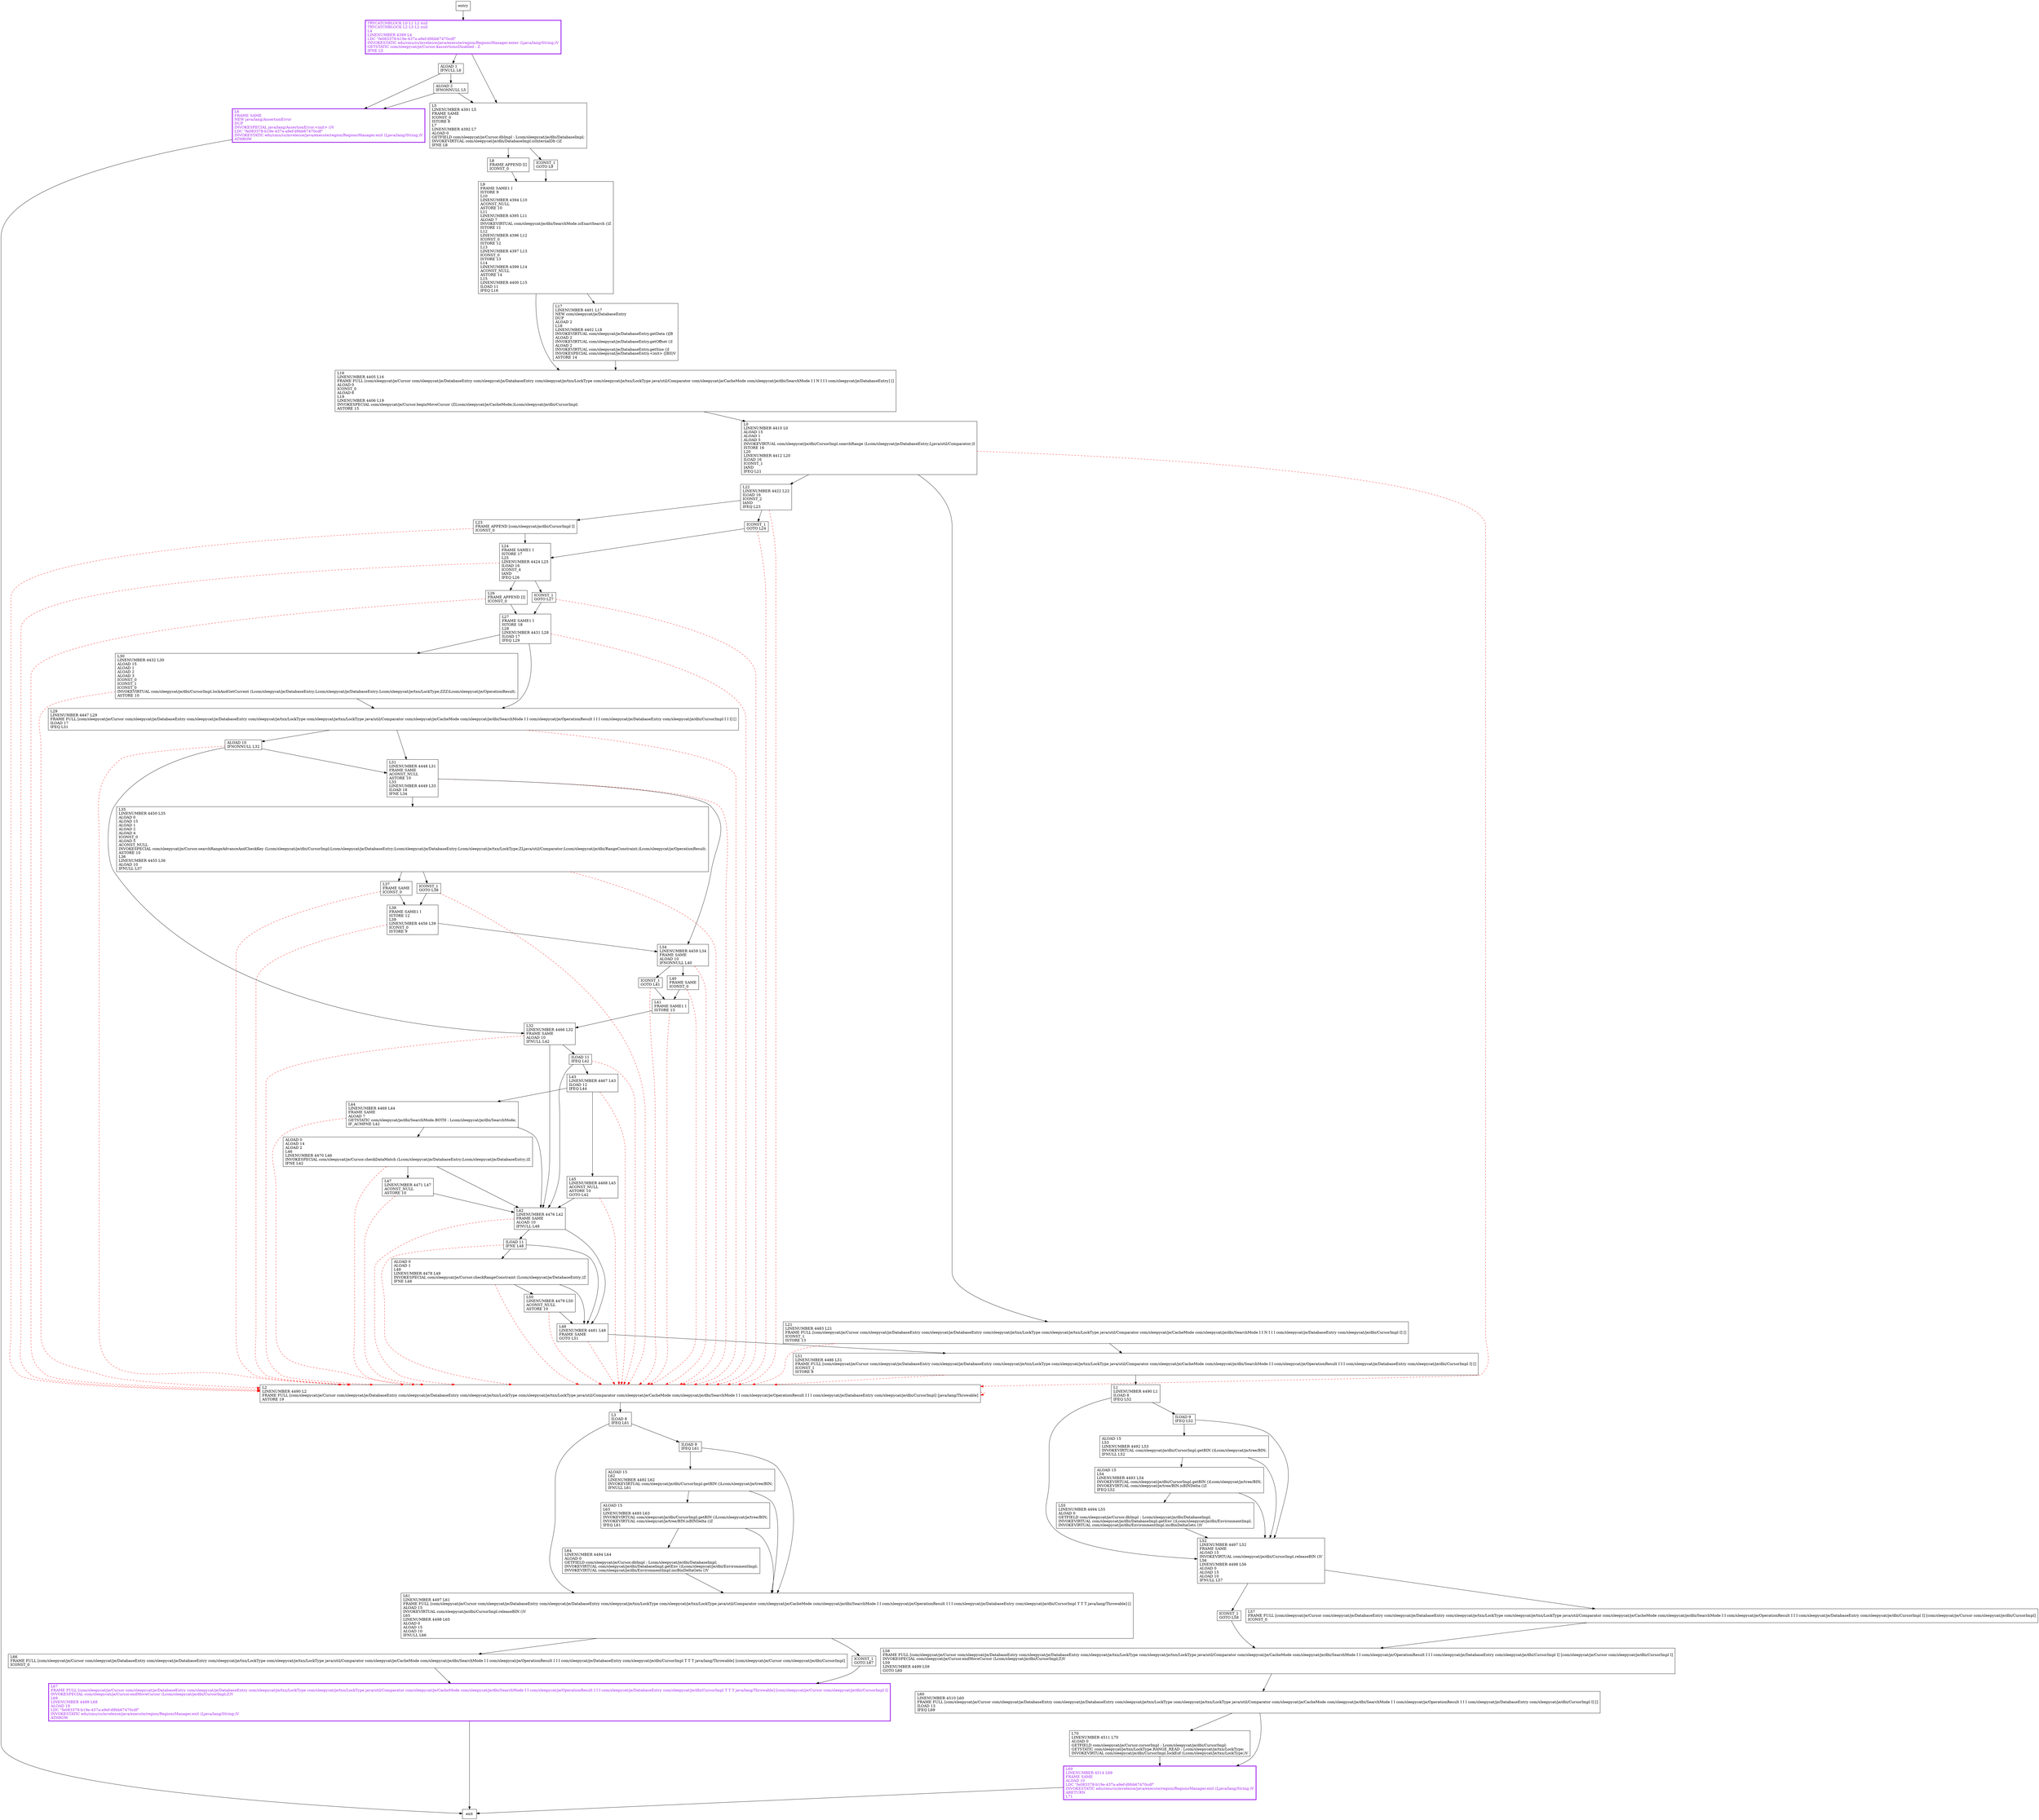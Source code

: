 digraph searchRangeSerializable {
node [shape=record];
405240826 [label="ALOAD 0\lALOAD 14\lALOAD 2\lL46\lLINENUMBER 4470 L46\lINVOKESPECIAL com/sleepycat/je/Cursor.checkDataMatch (Lcom/sleepycat/je/DatabaseEntry;Lcom/sleepycat/je/DatabaseEntry;)Z\lIFNE L42\l"];
809218671 [label="L9\lFRAME SAME1 I\lISTORE 9\lL10\lLINENUMBER 4394 L10\lACONST_NULL\lASTORE 10\lL11\lLINENUMBER 4395 L11\lALOAD 7\lINVOKEVIRTUAL com/sleepycat/je/dbi/SearchMode.isExactSearch ()Z\lISTORE 11\lL12\lLINENUMBER 4396 L12\lICONST_0\lISTORE 12\lL13\lLINENUMBER 4397 L13\lICONST_0\lISTORE 13\lL14\lLINENUMBER 4399 L14\lACONST_NULL\lASTORE 14\lL15\lLINENUMBER 4400 L15\lILOAD 11\lIFEQ L16\l"];
1057878957 [label="L60\lLINENUMBER 4510 L60\lFRAME FULL [com/sleepycat/je/Cursor com/sleepycat/je/DatabaseEntry com/sleepycat/je/DatabaseEntry com/sleepycat/je/txn/LockType com/sleepycat/je/txn/LockType java/util/Comparator com/sleepycat/je/CacheMode com/sleepycat/je/dbi/SearchMode I I com/sleepycat/je/OperationResult I I I com/sleepycat/je/DatabaseEntry com/sleepycat/je/dbi/CursorImpl I] []\lILOAD 13\lIFEQ L69\l"];
872899319 [label="L37\lFRAME SAME\lICONST_0\l"];
1978461333 [label="ALOAD 0\lALOAD 1\lL49\lLINENUMBER 4478 L49\lINVOKESPECIAL com/sleepycat/je/Cursor.checkRangeConstraint (Lcom/sleepycat/je/DatabaseEntry;)Z\lIFNE L48\l"];
1894279550 [label="L55\lLINENUMBER 4494 L55\lALOAD 0\lGETFIELD com/sleepycat/je/Cursor.dbImpl : Lcom/sleepycat/je/dbi/DatabaseImpl;\lINVOKEVIRTUAL com/sleepycat/je/dbi/DatabaseImpl.getEnv ()Lcom/sleepycat/je/dbi/EnvironmentImpl;\lINVOKEVIRTUAL com/sleepycat/je/dbi/EnvironmentImpl.incBinDeltaGets ()V\l"];
2145980988 [label="L32\lLINENUMBER 4466 L32\lFRAME SAME\lALOAD 10\lIFNULL L42\l"];
830634891 [label="L8\lFRAME APPEND [I]\lICONST_0\l"];
2111887721 [label="L0\lLINENUMBER 4410 L0\lALOAD 15\lALOAD 1\lALOAD 5\lINVOKEVIRTUAL com/sleepycat/je/dbi/CursorImpl.searchRange (Lcom/sleepycat/je/DatabaseEntry;Ljava/util/Comparator;)I\lISTORE 16\lL20\lLINENUMBER 4412 L20\lILOAD 16\lICONST_1\lIAND\lIFEQ L21\l"];
915292667 [label="ICONST_1\lGOTO L27\l"];
1366966841 [label="L43\lLINENUMBER 4467 L43\lILOAD 12\lIFEQ L44\l"];
1445396127 [label="L67\lFRAME FULL [com/sleepycat/je/Cursor com/sleepycat/je/DatabaseEntry com/sleepycat/je/DatabaseEntry com/sleepycat/je/txn/LockType com/sleepycat/je/txn/LockType java/util/Comparator com/sleepycat/je/CacheMode com/sleepycat/je/dbi/SearchMode I I com/sleepycat/je/OperationResult I I I com/sleepycat/je/DatabaseEntry com/sleepycat/je/dbi/CursorImpl T T T java/lang/Throwable] [com/sleepycat/je/Cursor com/sleepycat/je/dbi/CursorImpl I]\lINVOKESPECIAL com/sleepycat/je/Cursor.endMoveCursor (Lcom/sleepycat/je/dbi/CursorImpl;Z)V\lL68\lLINENUMBER 4499 L68\lALOAD 19\lLDC \"fe083378-b19e-437a-a9ef-d9bb67470cdf\"\lINVOKESTATIC edu/cmu/cs/mvelezce/java/execute/region/RegionsManager.exit (Ljava/lang/String;)V\lATHROW\l"];
1810196212 [label="L45\lLINENUMBER 4468 L45\lACONST_NULL\lASTORE 10\lGOTO L42\l"];
55111353 [label="ICONST_1\lGOTO L38\l"];
666659529 [label="L23\lFRAME APPEND [com/sleepycat/je/dbi/CursorImpl I]\lICONST_0\l"];
1559948405 [label="ILOAD 9\lIFEQ L52\l"];
93664818 [label="L70\lLINENUMBER 4511 L70\lALOAD 0\lGETFIELD com/sleepycat/je/Cursor.cursorImpl : Lcom/sleepycat/je/dbi/CursorImpl;\lGETSTATIC com/sleepycat/je/txn/LockType.RANGE_READ : Lcom/sleepycat/je/txn/LockType;\lINVOKEVIRTUAL com/sleepycat/je/dbi/CursorImpl.lockEof (Lcom/sleepycat/je/txn/LockType;)V\l"];
776344433 [label="ALOAD 15\lL63\lLINENUMBER 4493 L63\lINVOKEVIRTUAL com/sleepycat/je/dbi/CursorImpl.getBIN ()Lcom/sleepycat/je/tree/BIN;\lINVOKEVIRTUAL com/sleepycat/je/tree/BIN.isBINDelta ()Z\lIFEQ L61\l"];
188315547 [label="L22\lLINENUMBER 4422 L22\lILOAD 16\lICONST_2\lIAND\lIFEQ L23\l"];
2009789945 [label="L3\lILOAD 8\lIFEQ L61\l"];
203278537 [label="L58\lFRAME FULL [com/sleepycat/je/Cursor com/sleepycat/je/DatabaseEntry com/sleepycat/je/DatabaseEntry com/sleepycat/je/txn/LockType com/sleepycat/je/txn/LockType java/util/Comparator com/sleepycat/je/CacheMode com/sleepycat/je/dbi/SearchMode I I com/sleepycat/je/OperationResult I I I com/sleepycat/je/DatabaseEntry com/sleepycat/je/dbi/CursorImpl I] [com/sleepycat/je/Cursor com/sleepycat/je/dbi/CursorImpl I]\lINVOKESPECIAL com/sleepycat/je/Cursor.endMoveCursor (Lcom/sleepycat/je/dbi/CursorImpl;Z)V\lL59\lLINENUMBER 4499 L59\lGOTO L60\l"];
1223012713 [label="L66\lFRAME FULL [com/sleepycat/je/Cursor com/sleepycat/je/DatabaseEntry com/sleepycat/je/DatabaseEntry com/sleepycat/je/txn/LockType com/sleepycat/je/txn/LockType java/util/Comparator com/sleepycat/je/CacheMode com/sleepycat/je/dbi/SearchMode I I com/sleepycat/je/OperationResult I I I com/sleepycat/je/DatabaseEntry com/sleepycat/je/dbi/CursorImpl T T T java/lang/Throwable] [com/sleepycat/je/Cursor com/sleepycat/je/dbi/CursorImpl]\lICONST_0\l"];
1323317624 [label="L52\lLINENUMBER 4497 L52\lFRAME SAME\lALOAD 15\lINVOKEVIRTUAL com/sleepycat/je/dbi/CursorImpl.releaseBIN ()V\lL56\lLINENUMBER 4498 L56\lALOAD 0\lALOAD 15\lALOAD 10\lIFNULL L57\l"];
1599364235 [label="L30\lLINENUMBER 4432 L30\lALOAD 15\lALOAD 1\lALOAD 2\lALOAD 3\lICONST_0\lICONST_1\lICONST_0\lINVOKEVIRTUAL com/sleepycat/je/dbi/CursorImpl.lockAndGetCurrent (Lcom/sleepycat/je/DatabaseEntry;Lcom/sleepycat/je/DatabaseEntry;Lcom/sleepycat/je/txn/LockType;ZZZ)Lcom/sleepycat/je/OperationResult;\lASTORE 10\l"];
246361007 [label="L69\lLINENUMBER 4514 L69\lFRAME SAME\lALOAD 10\lLDC \"fe083378-b19e-437a-a9ef-d9bb67470cdf\"\lINVOKESTATIC edu/cmu/cs/mvelezce/java/execute/region/RegionsManager.exit (Ljava/lang/String;)V\lARETURN\lL71\l"];
482336601 [label="ILOAD 9\lIFEQ L61\l"];
823347150 [label="ALOAD 1\lIFNULL L6\l"];
730624796 [label="L38\lFRAME SAME1 I\lISTORE 12\lL39\lLINENUMBER 4456 L39\lICONST_0\lISTORE 9\l"];
1057799198 [label="ALOAD 15\lL54\lLINENUMBER 4493 L54\lINVOKEVIRTUAL com/sleepycat/je/dbi/CursorImpl.getBIN ()Lcom/sleepycat/je/tree/BIN;\lINVOKEVIRTUAL com/sleepycat/je/tree/BIN.isBINDelta ()Z\lIFEQ L52\l"];
742612478 [label="ICONST_1\lGOTO L41\l"];
2114324359 [label="ALOAD 15\lL62\lLINENUMBER 4492 L62\lINVOKEVIRTUAL com/sleepycat/je/dbi/CursorImpl.getBIN ()Lcom/sleepycat/je/tree/BIN;\lIFNULL L61\l"];
285963812 [label="L61\lLINENUMBER 4497 L61\lFRAME FULL [com/sleepycat/je/Cursor com/sleepycat/je/DatabaseEntry com/sleepycat/je/DatabaseEntry com/sleepycat/je/txn/LockType com/sleepycat/je/txn/LockType java/util/Comparator com/sleepycat/je/CacheMode com/sleepycat/je/dbi/SearchMode I I com/sleepycat/je/OperationResult I I I com/sleepycat/je/DatabaseEntry com/sleepycat/je/dbi/CursorImpl T T T java/lang/Throwable] []\lALOAD 15\lINVOKEVIRTUAL com/sleepycat/je/dbi/CursorImpl.releaseBIN ()V\lL65\lLINENUMBER 4498 L65\lALOAD 0\lALOAD 15\lALOAD 10\lIFNULL L66\l"];
1947001136 [label="L31\lLINENUMBER 4448 L31\lFRAME SAME\lACONST_NULL\lASTORE 10\lL33\lLINENUMBER 4449 L33\lILOAD 18\lIFNE L34\l"];
2111706920 [label="L44\lLINENUMBER 4469 L44\lFRAME SAME\lALOAD 7\lGETSTATIC com/sleepycat/je/dbi/SearchMode.BOTH : Lcom/sleepycat/je/dbi/SearchMode;\lIF_ACMPNE L42\l"];
1446487298 [label="L48\lLINENUMBER 4481 L48\lFRAME SAME\lGOTO L51\l"];
272779081 [label="L16\lLINENUMBER 4405 L16\lFRAME FULL [com/sleepycat/je/Cursor com/sleepycat/je/DatabaseEntry com/sleepycat/je/DatabaseEntry com/sleepycat/je/txn/LockType com/sleepycat/je/txn/LockType java/util/Comparator com/sleepycat/je/CacheMode com/sleepycat/je/dbi/SearchMode I I N I I I com/sleepycat/je/DatabaseEntry] []\lALOAD 0\lICONST_0\lALOAD 6\lL19\lLINENUMBER 4406 L19\lINVOKESPECIAL com/sleepycat/je/Cursor.beginMoveCursor (ZLcom/sleepycat/je/CacheMode;)Lcom/sleepycat/je/dbi/CursorImpl;\lASTORE 15\l"];
551995745 [label="L42\lLINENUMBER 4476 L42\lFRAME SAME\lALOAD 10\lIFNULL L48\l"];
630491005 [label="L51\lLINENUMBER 4486 L51\lFRAME FULL [com/sleepycat/je/Cursor com/sleepycat/je/DatabaseEntry com/sleepycat/je/DatabaseEntry com/sleepycat/je/txn/LockType com/sleepycat/je/txn/LockType java/util/Comparator com/sleepycat/je/CacheMode com/sleepycat/je/dbi/SearchMode I I com/sleepycat/je/OperationResult I I I com/sleepycat/je/DatabaseEntry com/sleepycat/je/dbi/CursorImpl I] []\lICONST_1\lISTORE 8\l"];
1326232382 [label="L6\lFRAME SAME\lNEW java/lang/AssertionError\lDUP\lINVOKESPECIAL java/lang/AssertionError.\<init\> ()V\lLDC \"fe083378-b19e-437a-a9ef-d9bb67470cdf\"\lINVOKESTATIC edu/cmu/cs/mvelezce/java/execute/region/RegionsManager.exit (Ljava/lang/String;)V\lATHROW\l"];
302909076 [label="L50\lLINENUMBER 4479 L50\lACONST_NULL\lASTORE 10\l"];
35956471 [label="ALOAD 10\lIFNONNULL L32\l"];
10819901 [label="L35\lLINENUMBER 4450 L35\lALOAD 0\lALOAD 15\lALOAD 1\lALOAD 2\lALOAD 4\lICONST_0\lALOAD 5\lACONST_NULL\lINVOKESPECIAL com/sleepycat/je/Cursor.searchRangeAdvanceAndCheckKey (Lcom/sleepycat/je/dbi/CursorImpl;Lcom/sleepycat/je/DatabaseEntry;Lcom/sleepycat/je/DatabaseEntry;Lcom/sleepycat/je/txn/LockType;ZLjava/util/Comparator;Lcom/sleepycat/je/dbi/RangeConstraint;)Lcom/sleepycat/je/OperationResult;\lASTORE 10\lL36\lLINENUMBER 4455 L36\lALOAD 10\lIFNULL L37\l"];
101819411 [label="ICONST_1\lGOTO L67\l"];
1875501595 [label="ALOAD 2\lIFNONNULL L5\l"];
851327209 [label="L17\lLINENUMBER 4401 L17\lNEW com/sleepycat/je/DatabaseEntry\lDUP\lALOAD 2\lL18\lLINENUMBER 4402 L18\lINVOKEVIRTUAL com/sleepycat/je/DatabaseEntry.getData ()[B\lALOAD 2\lINVOKEVIRTUAL com/sleepycat/je/DatabaseEntry.getOffset ()I\lALOAD 2\lINVOKEVIRTUAL com/sleepycat/je/DatabaseEntry.getSize ()I\lINVOKESPECIAL com/sleepycat/je/DatabaseEntry.\<init\> ([BII)V\lASTORE 14\l"];
593269688 [label="L40\lFRAME SAME\lICONST_0\l"];
1379202689 [label="TRYCATCHBLOCK L0 L1 L2 null\lTRYCATCHBLOCK L2 L3 L2 null\lL4\lLINENUMBER 4389 L4\lLDC \"fe083378-b19e-437a-a9ef-d9bb67470cdf\"\lINVOKESTATIC edu/cmu/cs/mvelezce/java/execute/region/RegionsManager.enter (Ljava/lang/String;)V\lGETSTATIC com/sleepycat/je/Cursor.$assertionsDisabled : Z\lIFNE L5\l"];
211440120 [label="L5\lLINENUMBER 4391 L5\lFRAME SAME\lICONST_0\lISTORE 8\lL7\lLINENUMBER 4392 L7\lALOAD 0\lGETFIELD com/sleepycat/je/Cursor.dbImpl : Lcom/sleepycat/je/dbi/DatabaseImpl;\lINVOKEVIRTUAL com/sleepycat/je/dbi/DatabaseImpl.isInternalDb ()Z\lIFNE L8\l"];
1727796313 [label="L21\lLINENUMBER 4483 L21\lFRAME FULL [com/sleepycat/je/Cursor com/sleepycat/je/DatabaseEntry com/sleepycat/je/DatabaseEntry com/sleepycat/je/txn/LockType com/sleepycat/je/txn/LockType java/util/Comparator com/sleepycat/je/CacheMode com/sleepycat/je/dbi/SearchMode I I N I I I com/sleepycat/je/DatabaseEntry com/sleepycat/je/dbi/CursorImpl I] []\lICONST_1\lISTORE 13\l"];
46107601 [label="L2\lLINENUMBER 4490 L2\lFRAME FULL [com/sleepycat/je/Cursor com/sleepycat/je/DatabaseEntry com/sleepycat/je/DatabaseEntry com/sleepycat/je/txn/LockType com/sleepycat/je/txn/LockType java/util/Comparator com/sleepycat/je/CacheMode com/sleepycat/je/dbi/SearchMode I I com/sleepycat/je/OperationResult I I I com/sleepycat/je/DatabaseEntry com/sleepycat/je/dbi/CursorImpl] [java/lang/Throwable]\lASTORE 19\l"];
1689713355 [label="L64\lLINENUMBER 4494 L64\lALOAD 0\lGETFIELD com/sleepycat/je/Cursor.dbImpl : Lcom/sleepycat/je/dbi/DatabaseImpl;\lINVOKEVIRTUAL com/sleepycat/je/dbi/DatabaseImpl.getEnv ()Lcom/sleepycat/je/dbi/EnvironmentImpl;\lINVOKEVIRTUAL com/sleepycat/je/dbi/EnvironmentImpl.incBinDeltaGets ()V\l"];
322137464 [label="L34\lLINENUMBER 4459 L34\lFRAME SAME\lALOAD 10\lIFNONNULL L40\l"];
1571554070 [label="L1\lLINENUMBER 4490 L1\lILOAD 8\lIFEQ L52\l"];
818540363 [label="L29\lLINENUMBER 4447 L29\lFRAME FULL [com/sleepycat/je/Cursor com/sleepycat/je/DatabaseEntry com/sleepycat/je/DatabaseEntry com/sleepycat/je/txn/LockType com/sleepycat/je/txn/LockType java/util/Comparator com/sleepycat/je/CacheMode com/sleepycat/je/dbi/SearchMode I I com/sleepycat/je/OperationResult I I I com/sleepycat/je/DatabaseEntry com/sleepycat/je/dbi/CursorImpl I I I] []\lILOAD 17\lIFEQ L31\l"];
1541250566 [label="ILOAD 11\lIFNE L48\l"];
1748648937 [label="L41\lFRAME SAME1 I\lISTORE 13\l"];
444888898 [label="ICONST_1\lGOTO L9\l"];
2080025170 [label="L57\lFRAME FULL [com/sleepycat/je/Cursor com/sleepycat/je/DatabaseEntry com/sleepycat/je/DatabaseEntry com/sleepycat/je/txn/LockType com/sleepycat/je/txn/LockType java/util/Comparator com/sleepycat/je/CacheMode com/sleepycat/je/dbi/SearchMode I I com/sleepycat/je/OperationResult I I I com/sleepycat/je/DatabaseEntry com/sleepycat/je/dbi/CursorImpl I] [com/sleepycat/je/Cursor com/sleepycat/je/dbi/CursorImpl]\lICONST_0\l"];
1742753686 [label="ILOAD 11\lIFEQ L42\l"];
1454072398 [label="ICONST_1\lGOTO L58\l"];
1686532032 [label="ICONST_1\lGOTO L24\l"];
1923125185 [label="L27\lFRAME SAME1 I\lISTORE 18\lL28\lLINENUMBER 4431 L28\lILOAD 17\lIFEQ L29\l"];
1744389130 [label="L24\lFRAME SAME1 I\lISTORE 17\lL25\lLINENUMBER 4424 L25\lILOAD 16\lICONST_4\lIAND\lIFEQ L26\l"];
1050835928 [label="ALOAD 15\lL53\lLINENUMBER 4492 L53\lINVOKEVIRTUAL com/sleepycat/je/dbi/CursorImpl.getBIN ()Lcom/sleepycat/je/tree/BIN;\lIFNULL L52\l"];
1629608560 [label="L26\lFRAME APPEND [I]\lICONST_0\l"];
466590029 [label="L47\lLINENUMBER 4471 L47\lACONST_NULL\lASTORE 10\l"];
entry;
exit;
405240826 -> 46107601 [style=dashed, color=red]
405240826 -> 466590029
405240826 -> 551995745
809218671 -> 851327209
809218671 -> 272779081
1057878957 -> 93664818
1057878957 -> 246361007
872899319 -> 46107601 [style=dashed, color=red]
872899319 -> 730624796
1978461333 -> 302909076
1978461333 -> 46107601 [style=dashed, color=red]
1978461333 -> 1446487298
1894279550 -> 1323317624
2145980988 -> 1742753686
2145980988 -> 46107601 [style=dashed, color=red]
2145980988 -> 551995745
830634891 -> 809218671
2111887721 -> 1727796313
2111887721 -> 188315547
2111887721 -> 46107601 [style=dashed, color=red]
915292667 -> 46107601 [style=dashed, color=red]
915292667 -> 1923125185
1366966841 -> 46107601 [style=dashed, color=red]
1366966841 -> 2111706920
1366966841 -> 1810196212
1445396127 -> exit
1810196212 -> 46107601 [style=dashed, color=red]
1810196212 -> 551995745
55111353 -> 46107601 [style=dashed, color=red]
55111353 -> 730624796
entry -> 1379202689
666659529 -> 46107601 [style=dashed, color=red]
666659529 -> 1744389130
1559948405 -> 1050835928
1559948405 -> 1323317624
93664818 -> 246361007
776344433 -> 1689713355
776344433 -> 285963812
188315547 -> 666659529
188315547 -> 46107601 [style=dashed, color=red]
188315547 -> 1686532032
2009789945 -> 482336601
2009789945 -> 285963812
203278537 -> 1057878957
1223012713 -> 1445396127
1323317624 -> 2080025170
1323317624 -> 1454072398
1599364235 -> 46107601 [style=dashed, color=red]
1599364235 -> 818540363
246361007 -> exit
482336601 -> 2114324359
482336601 -> 285963812
823347150 -> 1326232382
823347150 -> 1875501595
730624796 -> 46107601 [style=dashed, color=red]
730624796 -> 322137464
1057799198 -> 1894279550
1057799198 -> 1323317624
742612478 -> 1748648937
742612478 -> 46107601 [style=dashed, color=red]
2114324359 -> 776344433
2114324359 -> 285963812
285963812 -> 101819411
285963812 -> 1223012713
1947001136 -> 10819901
1947001136 -> 46107601 [style=dashed, color=red]
1947001136 -> 322137464
2111706920 -> 46107601 [style=dashed, color=red]
2111706920 -> 405240826
2111706920 -> 551995745
1446487298 -> 630491005
1446487298 -> 46107601 [style=dashed, color=red]
272779081 -> 2111887721
551995745 -> 1541250566
551995745 -> 46107601 [style=dashed, color=red]
551995745 -> 1446487298
630491005 -> 46107601 [style=dashed, color=red]
630491005 -> 1571554070
1326232382 -> exit
302909076 -> 46107601 [style=dashed, color=red]
302909076 -> 1446487298
35956471 -> 2145980988
35956471 -> 46107601 [style=dashed, color=red]
35956471 -> 1947001136
10819901 -> 46107601 [style=dashed, color=red]
10819901 -> 872899319
10819901 -> 55111353
101819411 -> 1445396127
1875501595 -> 211440120
1875501595 -> 1326232382
851327209 -> 272779081
593269688 -> 1748648937
593269688 -> 46107601 [style=dashed, color=red]
1379202689 -> 823347150
1379202689 -> 211440120
211440120 -> 830634891
211440120 -> 444888898
1727796313 -> 630491005
1727796313 -> 46107601 [style=dashed, color=red]
46107601 -> 46107601 [style=dashed, color=red]
46107601 -> 2009789945
1689713355 -> 285963812
322137464 -> 593269688
322137464 -> 46107601 [style=dashed, color=red]
322137464 -> 742612478
1571554070 -> 1559948405
1571554070 -> 1323317624
818540363 -> 35956471
818540363 -> 46107601 [style=dashed, color=red]
818540363 -> 1947001136
1541250566 -> 46107601 [style=dashed, color=red]
1541250566 -> 1978461333
1541250566 -> 1446487298
1748648937 -> 2145980988
1748648937 -> 46107601 [style=dashed, color=red]
444888898 -> 809218671
2080025170 -> 203278537
1742753686 -> 46107601 [style=dashed, color=red]
1742753686 -> 1366966841
1742753686 -> 551995745
1454072398 -> 203278537
1686532032 -> 46107601 [style=dashed, color=red]
1686532032 -> 1744389130
1923125185 -> 46107601 [style=dashed, color=red]
1923125185 -> 818540363
1923125185 -> 1599364235
1744389130 -> 915292667
1744389130 -> 46107601 [style=dashed, color=red]
1744389130 -> 1629608560
1050835928 -> 1057799198
1050835928 -> 1323317624
1629608560 -> 46107601 [style=dashed, color=red]
1629608560 -> 1923125185
466590029 -> 46107601 [style=dashed, color=red]
466590029 -> 551995745
1379202689[fontcolor="purple", penwidth=3, color="purple"];
1326232382[fontcolor="purple", penwidth=3, color="purple"];
1445396127[fontcolor="purple", penwidth=3, color="purple"];
246361007[fontcolor="purple", penwidth=3, color="purple"];
}
